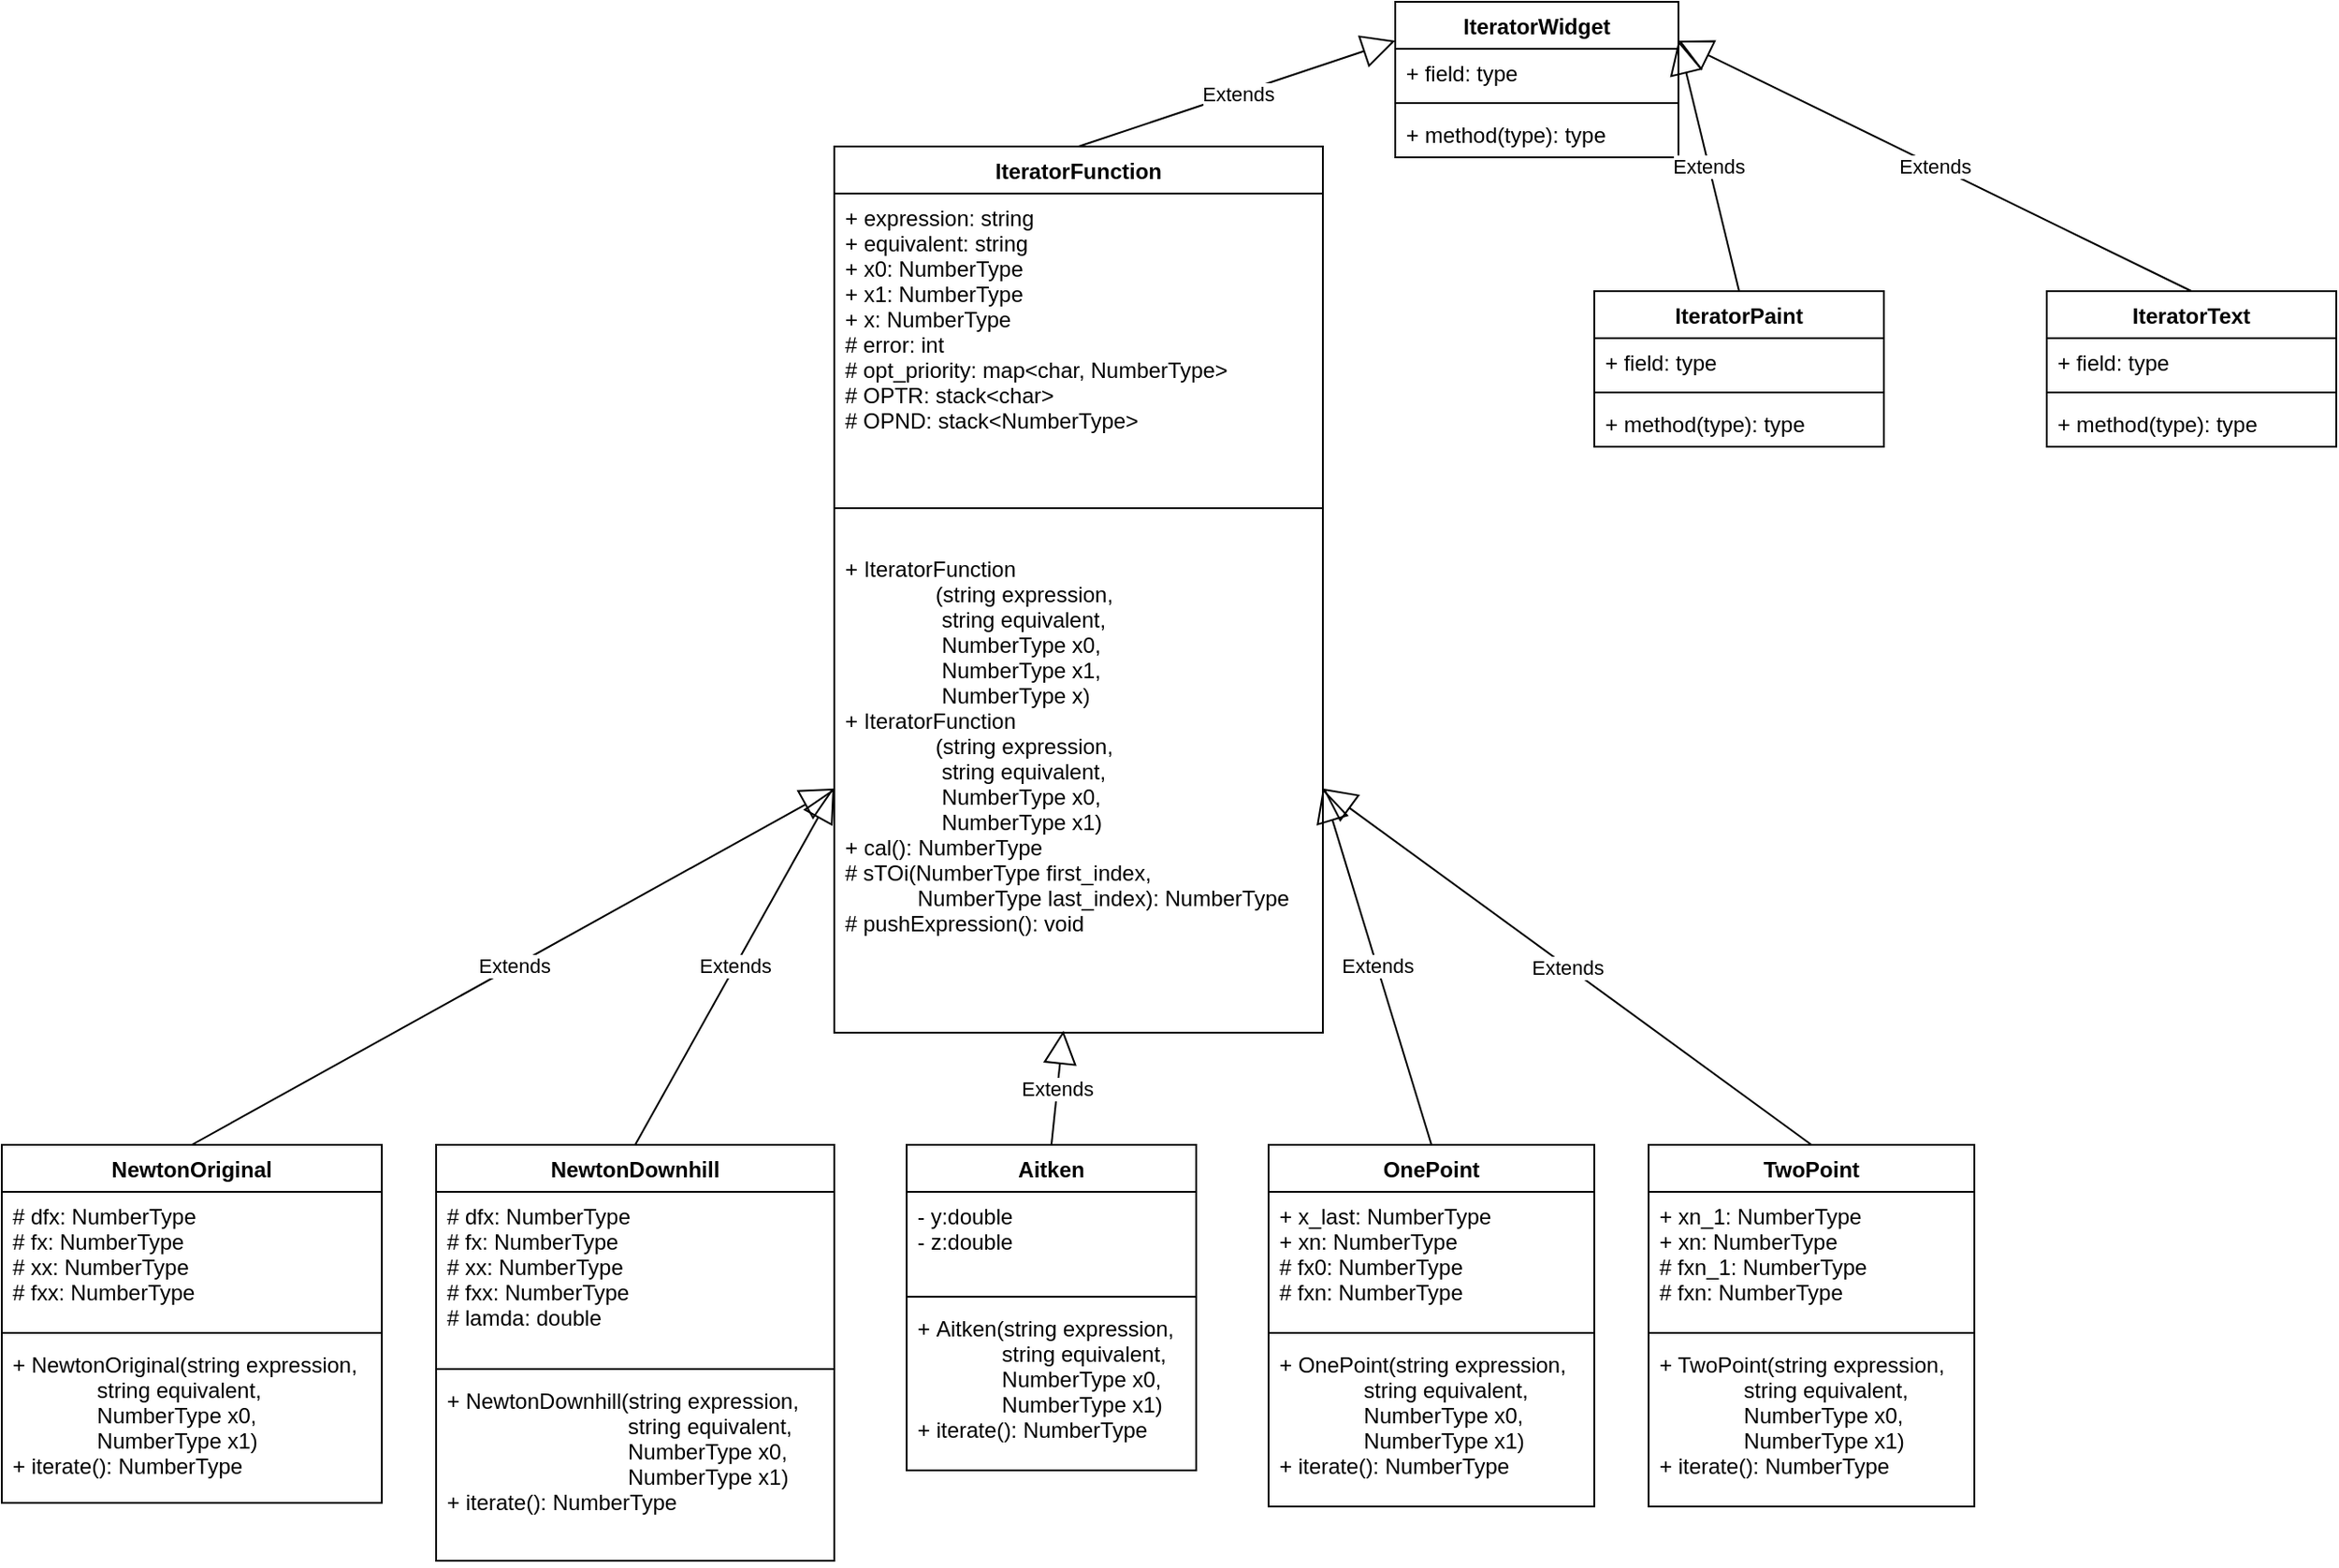 <mxfile version="12.6.5" type="device"><diagram id="C5RBs43oDa-KdzZeNtuy" name="Page-1"><mxGraphModel dx="2290" dy="2015" grid="1" gridSize="10" guides="1" tooltips="1" connect="1" arrows="1" fold="1" page="1" pageScale="1" pageWidth="827" pageHeight="1169" math="0" shadow="0"><root><mxCell id="WIyWlLk6GJQsqaUBKTNV-0"/><mxCell id="WIyWlLk6GJQsqaUBKTNV-1" parent="WIyWlLk6GJQsqaUBKTNV-0"/><mxCell id="6oQ_xVooV02hdZ5Y-roC-0" value="Aitken" style="swimlane;fontStyle=1;align=center;verticalAlign=top;childLayout=stackLayout;horizontal=1;startSize=26;horizontalStack=0;resizeParent=1;resizeParentMax=0;resizeLast=0;collapsible=1;marginBottom=0;" parent="WIyWlLk6GJQsqaUBKTNV-1" vertex="1"><mxGeometry x="270" y="442" width="160" height="180" as="geometry"/></mxCell><mxCell id="6oQ_xVooV02hdZ5Y-roC-1" value="- y:double&#10;- z:double" style="text;strokeColor=none;fillColor=none;align=left;verticalAlign=top;spacingLeft=4;spacingRight=4;overflow=hidden;rotatable=0;points=[[0,0.5],[1,0.5]];portConstraint=eastwest;" parent="6oQ_xVooV02hdZ5Y-roC-0" vertex="1"><mxGeometry y="26" width="160" height="54" as="geometry"/></mxCell><mxCell id="6oQ_xVooV02hdZ5Y-roC-2" value="" style="line;strokeWidth=1;fillColor=none;align=left;verticalAlign=middle;spacingTop=-1;spacingLeft=3;spacingRight=3;rotatable=0;labelPosition=right;points=[];portConstraint=eastwest;" parent="6oQ_xVooV02hdZ5Y-roC-0" vertex="1"><mxGeometry y="80" width="160" height="8" as="geometry"/></mxCell><mxCell id="6oQ_xVooV02hdZ5Y-roC-3" value="+ Aitken(string expression, &#10;              string equivalent, &#10;              NumberType x0, &#10;              NumberType x1)&#10;+ iterate(): NumberType" style="text;strokeColor=none;fillColor=none;align=left;verticalAlign=top;spacingLeft=4;spacingRight=4;overflow=hidden;rotatable=0;points=[[0,0.5],[1,0.5]];portConstraint=eastwest;" parent="6oQ_xVooV02hdZ5Y-roC-0" vertex="1"><mxGeometry y="88" width="160" height="92" as="geometry"/></mxCell><mxCell id="6oQ_xVooV02hdZ5Y-roC-6" value="Extends" style="endArrow=block;endSize=16;endFill=0;html=1;exitX=0.5;exitY=0;exitDx=0;exitDy=0;entryX=0.469;entryY=0.996;entryDx=0;entryDy=0;entryPerimeter=0;" parent="WIyWlLk6GJQsqaUBKTNV-1" source="6oQ_xVooV02hdZ5Y-roC-0" target="6oQ_xVooV02hdZ5Y-roC-12" edge="1"><mxGeometry width="160" relative="1" as="geometry"><mxPoint x="-38.5" y="400" as="sourcePoint"/><mxPoint x="220" y="290" as="targetPoint"/></mxGeometry></mxCell><mxCell id="6oQ_xVooV02hdZ5Y-roC-9" value="IteratorFunction" style="swimlane;fontStyle=1;align=center;verticalAlign=top;childLayout=stackLayout;horizontal=1;startSize=26;horizontalStack=0;resizeParent=1;resizeParentMax=0;resizeLast=0;collapsible=1;marginBottom=0;" parent="WIyWlLk6GJQsqaUBKTNV-1" vertex="1"><mxGeometry x="230" y="-110" width="270" height="490" as="geometry"/></mxCell><mxCell id="6oQ_xVooV02hdZ5Y-roC-10" value="+ expression: string&#10;+ equivalent: string&#10;+ x0: NumberType&#10;+ x1: NumberType&#10;+ x: NumberType&#10;# error: int&#10;# opt_priority: map&lt;char, NumberType&gt;&#10;# OPTR: stack&lt;char&gt;&#10;# OPND: stack&lt;NumberType&gt;&#10;" style="text;strokeColor=none;fillColor=none;align=left;verticalAlign=top;spacingLeft=4;spacingRight=4;overflow=hidden;rotatable=0;points=[[0,0.5],[1,0.5]];portConstraint=eastwest;" parent="6oQ_xVooV02hdZ5Y-roC-9" vertex="1"><mxGeometry y="26" width="270" height="154" as="geometry"/></mxCell><mxCell id="6oQ_xVooV02hdZ5Y-roC-11" value="" style="line;strokeWidth=1;fillColor=none;align=left;verticalAlign=middle;spacingTop=-1;spacingLeft=3;spacingRight=3;rotatable=0;labelPosition=right;points=[];portConstraint=eastwest;" parent="6oQ_xVooV02hdZ5Y-roC-9" vertex="1"><mxGeometry y="180" width="270" height="40" as="geometry"/></mxCell><mxCell id="6oQ_xVooV02hdZ5Y-roC-12" value="+ IteratorFunction&#10;               (string expression, &#10;                string equivalent, &#10;                NumberType x0, &#10;                NumberType x1, &#10;                NumberType x)&#10;+ IteratorFunction&#10;               (string expression, &#10;                string equivalent, &#10;                NumberType x0, &#10;                NumberType x1)&#10;+ cal(): NumberType&#10;# sTOi(NumberType first_index, &#10;            NumberType last_index): NumberType&#10;# pushExpression(): void&#10;" style="text;strokeColor=none;fillColor=none;align=left;verticalAlign=top;spacingLeft=4;spacingRight=4;overflow=hidden;rotatable=0;points=[[0,0.5],[1,0.5]];portConstraint=eastwest;" parent="6oQ_xVooV02hdZ5Y-roC-9" vertex="1"><mxGeometry y="220" width="270" height="270" as="geometry"/></mxCell><mxCell id="6oQ_xVooV02hdZ5Y-roC-38" value="NewtonOriginal" style="swimlane;fontStyle=1;align=center;verticalAlign=top;childLayout=stackLayout;horizontal=1;startSize=26;horizontalStack=0;resizeParent=1;resizeParentMax=0;resizeLast=0;collapsible=1;marginBottom=0;" parent="WIyWlLk6GJQsqaUBKTNV-1" vertex="1"><mxGeometry x="-230" y="442" width="210" height="198" as="geometry"/></mxCell><mxCell id="6oQ_xVooV02hdZ5Y-roC-39" value="# dfx: NumberType&#10;# fx: NumberType&#10;# xx: NumberType&#10;# fxx: NumberType" style="text;strokeColor=none;fillColor=none;align=left;verticalAlign=top;spacingLeft=4;spacingRight=4;overflow=hidden;rotatable=0;points=[[0,0.5],[1,0.5]];portConstraint=eastwest;" parent="6oQ_xVooV02hdZ5Y-roC-38" vertex="1"><mxGeometry y="26" width="210" height="74" as="geometry"/></mxCell><mxCell id="6oQ_xVooV02hdZ5Y-roC-40" value="" style="line;strokeWidth=1;fillColor=none;align=left;verticalAlign=middle;spacingTop=-1;spacingLeft=3;spacingRight=3;rotatable=0;labelPosition=right;points=[];portConstraint=eastwest;" parent="6oQ_xVooV02hdZ5Y-roC-38" vertex="1"><mxGeometry y="100" width="210" height="8" as="geometry"/></mxCell><mxCell id="6oQ_xVooV02hdZ5Y-roC-41" value="+ NewtonOriginal(string expression, &#10;              string equivalent, &#10;              NumberType x0, &#10;              NumberType x1)&#10;+ iterate(): NumberType" style="text;strokeColor=none;fillColor=none;align=left;verticalAlign=top;spacingLeft=4;spacingRight=4;overflow=hidden;rotatable=0;points=[[0,0.5],[1,0.5]];portConstraint=eastwest;" parent="6oQ_xVooV02hdZ5Y-roC-38" vertex="1"><mxGeometry y="108" width="210" height="90" as="geometry"/></mxCell><mxCell id="6oQ_xVooV02hdZ5Y-roC-42" value="NewtonDownhill" style="swimlane;fontStyle=1;align=center;verticalAlign=top;childLayout=stackLayout;horizontal=1;startSize=26;horizontalStack=0;resizeParent=1;resizeParentMax=0;resizeLast=0;collapsible=1;marginBottom=0;" parent="WIyWlLk6GJQsqaUBKTNV-1" vertex="1"><mxGeometry x="10" y="442" width="220" height="230" as="geometry"/></mxCell><mxCell id="6oQ_xVooV02hdZ5Y-roC-43" value="# dfx: NumberType&#10;# fx: NumberType&#10;# xx: NumberType&#10;# fxx: NumberType&#10;# lamda: double" style="text;strokeColor=none;fillColor=none;align=left;verticalAlign=top;spacingLeft=4;spacingRight=4;overflow=hidden;rotatable=0;points=[[0,0.5],[1,0.5]];portConstraint=eastwest;" parent="6oQ_xVooV02hdZ5Y-roC-42" vertex="1"><mxGeometry y="26" width="220" height="94" as="geometry"/></mxCell><mxCell id="6oQ_xVooV02hdZ5Y-roC-44" value="" style="line;strokeWidth=1;fillColor=none;align=left;verticalAlign=middle;spacingTop=-1;spacingLeft=3;spacingRight=3;rotatable=0;labelPosition=right;points=[];portConstraint=eastwest;" parent="6oQ_xVooV02hdZ5Y-roC-42" vertex="1"><mxGeometry y="120" width="220" height="8" as="geometry"/></mxCell><mxCell id="6oQ_xVooV02hdZ5Y-roC-45" value="+ NewtonDownhill(string expression, &#10;                              string equivalent, &#10;                              NumberType x0, &#10;                              NumberType x1)&#10;+ iterate(): NumberType" style="text;strokeColor=none;fillColor=none;align=left;verticalAlign=top;spacingLeft=4;spacingRight=4;overflow=hidden;rotatable=0;points=[[0,0.5],[1,0.5]];portConstraint=eastwest;" parent="6oQ_xVooV02hdZ5Y-roC-42" vertex="1"><mxGeometry y="128" width="220" height="102" as="geometry"/></mxCell><mxCell id="6oQ_xVooV02hdZ5Y-roC-46" value="TwoPoint" style="swimlane;fontStyle=1;align=center;verticalAlign=top;childLayout=stackLayout;horizontal=1;startSize=26;horizontalStack=0;resizeParent=1;resizeParentMax=0;resizeLast=0;collapsible=1;marginBottom=0;" parent="WIyWlLk6GJQsqaUBKTNV-1" vertex="1"><mxGeometry x="680" y="442" width="180" height="200" as="geometry"/></mxCell><mxCell id="6oQ_xVooV02hdZ5Y-roC-47" value="+ xn_1: NumberType&#10;+ xn: NumberType&#10;# fxn_1: NumberType&#10;# fxn: NumberType" style="text;strokeColor=none;fillColor=none;align=left;verticalAlign=top;spacingLeft=4;spacingRight=4;overflow=hidden;rotatable=0;points=[[0,0.5],[1,0.5]];portConstraint=eastwest;" parent="6oQ_xVooV02hdZ5Y-roC-46" vertex="1"><mxGeometry y="26" width="180" height="74" as="geometry"/></mxCell><mxCell id="6oQ_xVooV02hdZ5Y-roC-48" value="" style="line;strokeWidth=1;fillColor=none;align=left;verticalAlign=middle;spacingTop=-1;spacingLeft=3;spacingRight=3;rotatable=0;labelPosition=right;points=[];portConstraint=eastwest;" parent="6oQ_xVooV02hdZ5Y-roC-46" vertex="1"><mxGeometry y="100" width="180" height="8" as="geometry"/></mxCell><mxCell id="6oQ_xVooV02hdZ5Y-roC-49" value="+ TwoPoint(string expression, &#10;              string equivalent, &#10;              NumberType x0, &#10;              NumberType x1)&#10;+ iterate(): NumberType" style="text;strokeColor=none;fillColor=none;align=left;verticalAlign=top;spacingLeft=4;spacingRight=4;overflow=hidden;rotatable=0;points=[[0,0.5],[1,0.5]];portConstraint=eastwest;" parent="6oQ_xVooV02hdZ5Y-roC-46" vertex="1"><mxGeometry y="108" width="180" height="92" as="geometry"/></mxCell><mxCell id="6oQ_xVooV02hdZ5Y-roC-50" value="OnePoint" style="swimlane;fontStyle=1;align=center;verticalAlign=top;childLayout=stackLayout;horizontal=1;startSize=26;horizontalStack=0;resizeParent=1;resizeParentMax=0;resizeLast=0;collapsible=1;marginBottom=0;" parent="WIyWlLk6GJQsqaUBKTNV-1" vertex="1"><mxGeometry x="470" y="442" width="180" height="200" as="geometry"/></mxCell><mxCell id="6oQ_xVooV02hdZ5Y-roC-51" value="+ x_last: NumberType&#10;+ xn: NumberType&#10;# fx0: NumberType&#10;# fxn: NumberType" style="text;strokeColor=none;fillColor=none;align=left;verticalAlign=top;spacingLeft=4;spacingRight=4;overflow=hidden;rotatable=0;points=[[0,0.5],[1,0.5]];portConstraint=eastwest;" parent="6oQ_xVooV02hdZ5Y-roC-50" vertex="1"><mxGeometry y="26" width="180" height="74" as="geometry"/></mxCell><mxCell id="6oQ_xVooV02hdZ5Y-roC-52" value="" style="line;strokeWidth=1;fillColor=none;align=left;verticalAlign=middle;spacingTop=-1;spacingLeft=3;spacingRight=3;rotatable=0;labelPosition=right;points=[];portConstraint=eastwest;" parent="6oQ_xVooV02hdZ5Y-roC-50" vertex="1"><mxGeometry y="100" width="180" height="8" as="geometry"/></mxCell><mxCell id="6oQ_xVooV02hdZ5Y-roC-53" value="+ OnePoint(string expression, &#10;              string equivalent, &#10;              NumberType x0, &#10;              NumberType x1)&#10;+ iterate(): NumberType" style="text;strokeColor=none;fillColor=none;align=left;verticalAlign=top;spacingLeft=4;spacingRight=4;overflow=hidden;rotatable=0;points=[[0,0.5],[1,0.5]];portConstraint=eastwest;" parent="6oQ_xVooV02hdZ5Y-roC-50" vertex="1"><mxGeometry y="108" width="180" height="92" as="geometry"/></mxCell><mxCell id="6oQ_xVooV02hdZ5Y-roC-54" value="Extends" style="endArrow=block;endSize=16;endFill=0;html=1;exitX=0.5;exitY=0;exitDx=0;exitDy=0;entryX=0;entryY=0.5;entryDx=0;entryDy=0;" parent="WIyWlLk6GJQsqaUBKTNV-1" source="6oQ_xVooV02hdZ5Y-roC-38" target="6oQ_xVooV02hdZ5Y-roC-12" edge="1"><mxGeometry width="160" relative="1" as="geometry"><mxPoint x="17" y="672" as="sourcePoint"/><mxPoint x="107" y="493" as="targetPoint"/></mxGeometry></mxCell><mxCell id="6oQ_xVooV02hdZ5Y-roC-60" value="Extends" style="endArrow=block;endSize=16;endFill=0;html=1;exitX=0.5;exitY=0;exitDx=0;exitDy=0;entryX=0;entryY=0.5;entryDx=0;entryDy=0;" parent="WIyWlLk6GJQsqaUBKTNV-1" source="6oQ_xVooV02hdZ5Y-roC-42" target="6oQ_xVooV02hdZ5Y-roC-12" edge="1"><mxGeometry width="160" relative="1" as="geometry"><mxPoint x="17" y="672" as="sourcePoint"/><mxPoint x="267" y="493" as="targetPoint"/></mxGeometry></mxCell><mxCell id="6oQ_xVooV02hdZ5Y-roC-61" value="Extends" style="endArrow=block;endSize=16;endFill=0;html=1;exitX=0.5;exitY=0;exitDx=0;exitDy=0;entryX=1;entryY=0.5;entryDx=0;entryDy=0;" parent="WIyWlLk6GJQsqaUBKTNV-1" source="6oQ_xVooV02hdZ5Y-roC-50" target="6oQ_xVooV02hdZ5Y-roC-12" edge="1"><mxGeometry width="160" relative="1" as="geometry"><mxPoint x="17" y="672" as="sourcePoint"/><mxPoint x="620" y="513" as="targetPoint"/></mxGeometry></mxCell><mxCell id="6oQ_xVooV02hdZ5Y-roC-62" value="Extends" style="endArrow=block;endSize=16;endFill=0;html=1;exitX=0.5;exitY=0;exitDx=0;exitDy=0;entryX=1;entryY=0.5;entryDx=0;entryDy=0;" parent="WIyWlLk6GJQsqaUBKTNV-1" source="6oQ_xVooV02hdZ5Y-roC-46" target="6oQ_xVooV02hdZ5Y-roC-12" edge="1"><mxGeometry width="160" relative="1" as="geometry"><mxPoint x="17" y="672" as="sourcePoint"/><mxPoint x="630" y="310" as="targetPoint"/></mxGeometry></mxCell><mxCell id="0fBrWSovRcB41AIWzZvT-0" value="IteratorWidget" style="swimlane;fontStyle=1;align=center;verticalAlign=top;childLayout=stackLayout;horizontal=1;startSize=26;horizontalStack=0;resizeParent=1;resizeParentMax=0;resizeLast=0;collapsible=1;marginBottom=0;" vertex="1" parent="WIyWlLk6GJQsqaUBKTNV-1"><mxGeometry x="540" y="-190" width="156.5" height="86" as="geometry"/></mxCell><mxCell id="0fBrWSovRcB41AIWzZvT-1" value="+ field: type" style="text;strokeColor=none;fillColor=none;align=left;verticalAlign=top;spacingLeft=4;spacingRight=4;overflow=hidden;rotatable=0;points=[[0,0.5],[1,0.5]];portConstraint=eastwest;" vertex="1" parent="0fBrWSovRcB41AIWzZvT-0"><mxGeometry y="26" width="156.5" height="26" as="geometry"/></mxCell><mxCell id="0fBrWSovRcB41AIWzZvT-2" value="" style="line;strokeWidth=1;fillColor=none;align=left;verticalAlign=middle;spacingTop=-1;spacingLeft=3;spacingRight=3;rotatable=0;labelPosition=right;points=[];portConstraint=eastwest;" vertex="1" parent="0fBrWSovRcB41AIWzZvT-0"><mxGeometry y="52" width="156.5" height="8" as="geometry"/></mxCell><mxCell id="0fBrWSovRcB41AIWzZvT-3" value="+ method(type): type" style="text;strokeColor=none;fillColor=none;align=left;verticalAlign=top;spacingLeft=4;spacingRight=4;overflow=hidden;rotatable=0;points=[[0,0.5],[1,0.5]];portConstraint=eastwest;" vertex="1" parent="0fBrWSovRcB41AIWzZvT-0"><mxGeometry y="60" width="156.5" height="26" as="geometry"/></mxCell><mxCell id="0fBrWSovRcB41AIWzZvT-4" value="Extends" style="endArrow=block;endSize=16;endFill=0;html=1;exitX=0.5;exitY=0;exitDx=0;exitDy=0;entryX=0;entryY=0.25;entryDx=0;entryDy=0;" edge="1" parent="WIyWlLk6GJQsqaUBKTNV-1" source="6oQ_xVooV02hdZ5Y-roC-9" target="0fBrWSovRcB41AIWzZvT-0"><mxGeometry width="160" relative="1" as="geometry"><mxPoint x="640" y="130" as="sourcePoint"/><mxPoint x="524" y="-100" as="targetPoint"/></mxGeometry></mxCell><mxCell id="0fBrWSovRcB41AIWzZvT-10" value="IteratorPaint" style="swimlane;fontStyle=1;align=center;verticalAlign=top;childLayout=stackLayout;horizontal=1;startSize=26;horizontalStack=0;resizeParent=1;resizeParentMax=0;resizeLast=0;collapsible=1;marginBottom=0;" vertex="1" parent="WIyWlLk6GJQsqaUBKTNV-1"><mxGeometry x="650" y="-30" width="160" height="86" as="geometry"/></mxCell><mxCell id="0fBrWSovRcB41AIWzZvT-11" value="+ field: type" style="text;strokeColor=none;fillColor=none;align=left;verticalAlign=top;spacingLeft=4;spacingRight=4;overflow=hidden;rotatable=0;points=[[0,0.5],[1,0.5]];portConstraint=eastwest;" vertex="1" parent="0fBrWSovRcB41AIWzZvT-10"><mxGeometry y="26" width="160" height="26" as="geometry"/></mxCell><mxCell id="0fBrWSovRcB41AIWzZvT-12" value="" style="line;strokeWidth=1;fillColor=none;align=left;verticalAlign=middle;spacingTop=-1;spacingLeft=3;spacingRight=3;rotatable=0;labelPosition=right;points=[];portConstraint=eastwest;" vertex="1" parent="0fBrWSovRcB41AIWzZvT-10"><mxGeometry y="52" width="160" height="8" as="geometry"/></mxCell><mxCell id="0fBrWSovRcB41AIWzZvT-13" value="+ method(type): type" style="text;strokeColor=none;fillColor=none;align=left;verticalAlign=top;spacingLeft=4;spacingRight=4;overflow=hidden;rotatable=0;points=[[0,0.5],[1,0.5]];portConstraint=eastwest;" vertex="1" parent="0fBrWSovRcB41AIWzZvT-10"><mxGeometry y="60" width="160" height="26" as="geometry"/></mxCell><mxCell id="0fBrWSovRcB41AIWzZvT-14" value="IteratorText" style="swimlane;fontStyle=1;align=center;verticalAlign=top;childLayout=stackLayout;horizontal=1;startSize=26;horizontalStack=0;resizeParent=1;resizeParentMax=0;resizeLast=0;collapsible=1;marginBottom=0;" vertex="1" parent="WIyWlLk6GJQsqaUBKTNV-1"><mxGeometry x="900" y="-30" width="160" height="86" as="geometry"/></mxCell><mxCell id="0fBrWSovRcB41AIWzZvT-15" value="+ field: type" style="text;strokeColor=none;fillColor=none;align=left;verticalAlign=top;spacingLeft=4;spacingRight=4;overflow=hidden;rotatable=0;points=[[0,0.5],[1,0.5]];portConstraint=eastwest;" vertex="1" parent="0fBrWSovRcB41AIWzZvT-14"><mxGeometry y="26" width="160" height="26" as="geometry"/></mxCell><mxCell id="0fBrWSovRcB41AIWzZvT-16" value="" style="line;strokeWidth=1;fillColor=none;align=left;verticalAlign=middle;spacingTop=-1;spacingLeft=3;spacingRight=3;rotatable=0;labelPosition=right;points=[];portConstraint=eastwest;" vertex="1" parent="0fBrWSovRcB41AIWzZvT-14"><mxGeometry y="52" width="160" height="8" as="geometry"/></mxCell><mxCell id="0fBrWSovRcB41AIWzZvT-17" value="+ method(type): type" style="text;strokeColor=none;fillColor=none;align=left;verticalAlign=top;spacingLeft=4;spacingRight=4;overflow=hidden;rotatable=0;points=[[0,0.5],[1,0.5]];portConstraint=eastwest;" vertex="1" parent="0fBrWSovRcB41AIWzZvT-14"><mxGeometry y="60" width="160" height="26" as="geometry"/></mxCell><mxCell id="0fBrWSovRcB41AIWzZvT-18" value="Extends" style="endArrow=block;endSize=16;endFill=0;html=1;exitX=0.5;exitY=0;exitDx=0;exitDy=0;entryX=1;entryY=0.25;entryDx=0;entryDy=0;" edge="1" parent="WIyWlLk6GJQsqaUBKTNV-1" source="0fBrWSovRcB41AIWzZvT-10" target="0fBrWSovRcB41AIWzZvT-0"><mxGeometry width="160" relative="1" as="geometry"><mxPoint x="740" y="230" as="sourcePoint"/><mxPoint x="900" y="230" as="targetPoint"/></mxGeometry></mxCell><mxCell id="0fBrWSovRcB41AIWzZvT-19" value="Extends" style="endArrow=block;endSize=16;endFill=0;html=1;exitX=0.5;exitY=0;exitDx=0;exitDy=0;entryX=1;entryY=0.25;entryDx=0;entryDy=0;" edge="1" parent="WIyWlLk6GJQsqaUBKTNV-1" source="0fBrWSovRcB41AIWzZvT-14" target="0fBrWSovRcB41AIWzZvT-0"><mxGeometry width="160" relative="1" as="geometry"><mxPoint x="827" y="120" as="sourcePoint"/><mxPoint x="987" y="120" as="targetPoint"/></mxGeometry></mxCell></root></mxGraphModel></diagram></mxfile>